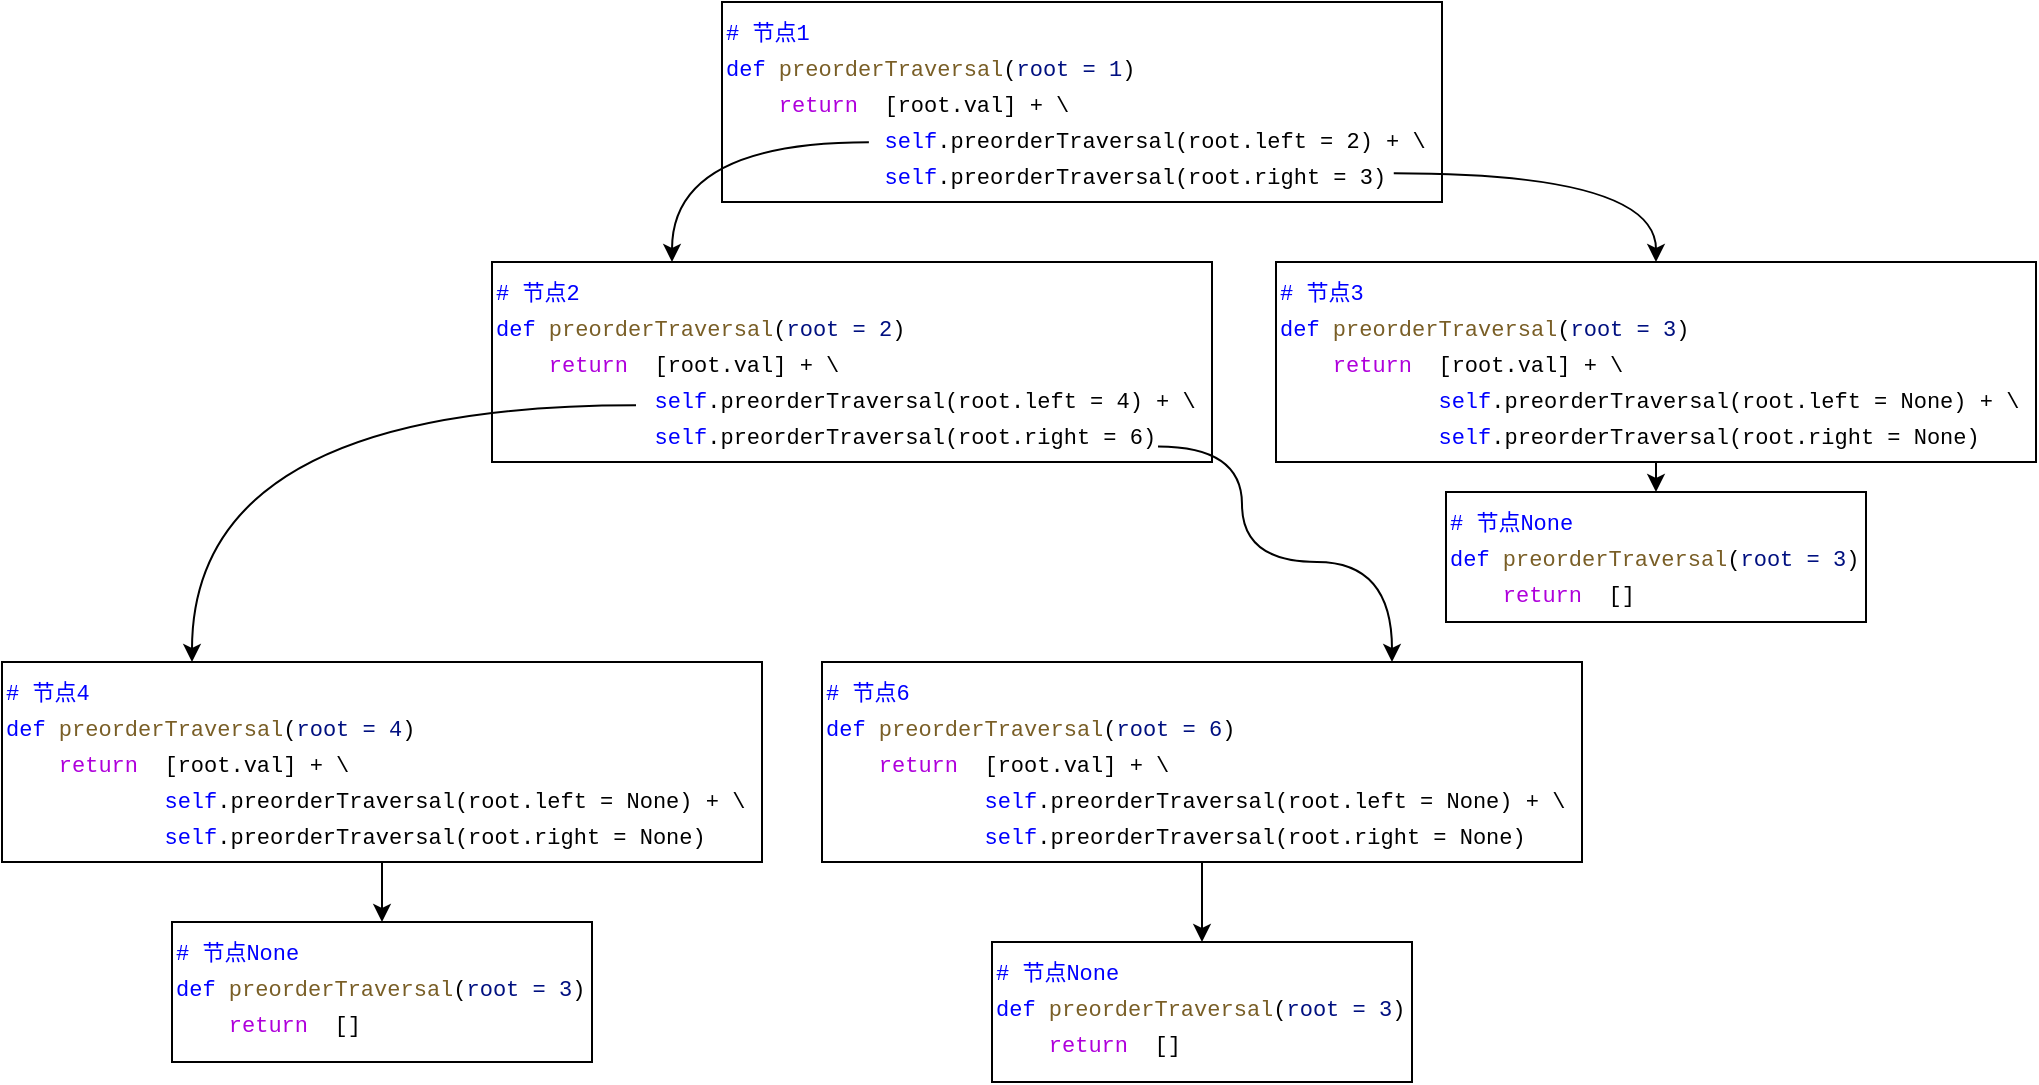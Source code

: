 <mxfile version="14.7.6" type="github" pages="2">
  <diagram id="CqXALl4XT2WkMqHkRKDP" name="前序遍历">
    <mxGraphModel dx="3539" dy="1270" grid="1" gridSize="10" guides="1" tooltips="1" connect="1" arrows="1" fold="1" page="1" pageScale="1" pageWidth="1169" pageHeight="827" math="0" shadow="0">
      <root>
        <mxCell id="0" />
        <mxCell id="1" parent="0" />
        <mxCell id="_nsNvRPeGPhdpC21-aW--12" value="&lt;div style=&quot;background-color: rgb(255 , 255 , 255) ; font-family: &amp;#34;consolas&amp;#34; , &amp;#34;courier new&amp;#34; , monospace ; font-weight: normal ; font-size: 11px ; line-height: 18px ; color: rgb(0 , 0 , 0)&quot;&gt;&lt;div style=&quot;font-size: 11px&quot;&gt;&lt;span style=&quot;color: rgb(0 , 0 , 255)&quot;&gt;# 节点1&lt;/span&gt;&lt;/div&gt;&lt;div style=&quot;font-size: 11px&quot;&gt;&lt;span style=&quot;color: rgb(0 , 0 , 255)&quot;&gt;def&lt;/span&gt;&amp;nbsp;&lt;span style=&quot;color: rgb(121 , 94 , 38)&quot;&gt;preorderTraversal&lt;/span&gt;(&lt;span style=&quot;color: rgb(0 , 16 , 128)&quot;&gt;root = 1&lt;/span&gt;)&lt;/div&gt;&lt;div style=&quot;font-size: 11px&quot;&gt;&lt;span style=&quot;color: rgb(0 , 0 , 0) ; font-size: 11px&quot;&gt;&amp;nbsp; &amp;nbsp;&amp;nbsp;&lt;/span&gt;&lt;span style=&quot;color: rgb(175 , 0 , 219) ; font-size: 11px&quot;&gt;return&lt;/span&gt;&lt;span style=&quot;color: rgb(0 , 0 , 0) ; font-size: 11px&quot;&gt;&amp;nbsp;&amp;nbsp;[root.val]&amp;nbsp;+&amp;nbsp;\&lt;/span&gt;&lt;/div&gt;&lt;div style=&quot;font-size: 11px&quot;&gt;&lt;span style=&quot;color: rgb(0 , 0 , 0) ; font-size: 11px&quot;&gt;&amp;nbsp; &amp;nbsp; &amp;nbsp; &amp;nbsp; &amp;nbsp; &amp;nbsp;&amp;nbsp;&lt;/span&gt;&lt;span style=&quot;color: rgb(0 , 0 , 255) ; font-size: 11px&quot;&gt;self&lt;/span&gt;&lt;span style=&quot;color: rgb(0 , 0 , 0) ; font-size: 11px&quot;&gt;.preorderTraversal(root.left = 2)&amp;nbsp;+&amp;nbsp;\&lt;/span&gt;&lt;/div&gt;&lt;div style=&quot;font-size: 11px&quot;&gt;&lt;span style=&quot;color: rgb(0 , 0 , 0) ; font-size: 11px&quot;&gt;&amp;nbsp; &amp;nbsp; &amp;nbsp; &amp;nbsp; &amp;nbsp; &amp;nbsp;&amp;nbsp;&lt;/span&gt;&lt;span style=&quot;color: rgb(0 , 0 , 255) ; font-size: 11px&quot;&gt;self&lt;/span&gt;&lt;span style=&quot;color: rgb(0 , 0 , 0) ; font-size: 11px&quot;&gt;.preorderTraversal(root.right = 3)&lt;/span&gt;&lt;/div&gt;&lt;/div&gt;" style="text;whiteSpace=wrap;html=1;strokeColor=#000000;" vertex="1" parent="1">
          <mxGeometry x="-733" y="120" width="360" height="100" as="geometry" />
        </mxCell>
        <mxCell id="_nsNvRPeGPhdpC21-aW--21" style="edgeStyle=orthogonalEdgeStyle;rounded=0;orthogonalLoop=1;jettySize=auto;html=1;exitX=0.25;exitY=0;exitDx=0;exitDy=0;entryX=0.204;entryY=0.701;entryDx=0;entryDy=0;entryPerimeter=0;curved=1;startArrow=classic;startFill=1;endArrow=none;endFill=0;" edge="1" parent="1" source="_nsNvRPeGPhdpC21-aW--14" target="_nsNvRPeGPhdpC21-aW--12">
          <mxGeometry relative="1" as="geometry">
            <Array as="points">
              <mxPoint x="-758" y="190" />
            </Array>
          </mxGeometry>
        </mxCell>
        <mxCell id="_nsNvRPeGPhdpC21-aW--14" value="&lt;div style=&quot;background-color: rgb(255 , 255 , 255) ; font-family: &amp;#34;consolas&amp;#34; , &amp;#34;courier new&amp;#34; , monospace ; font-weight: normal ; font-size: 11px ; line-height: 18px ; color: rgb(0 , 0 , 0)&quot;&gt;&lt;div style=&quot;font-size: 11px&quot;&gt;&lt;span style=&quot;color: rgb(0 , 0 , 255)&quot;&gt;# 节点2&lt;/span&gt;&lt;/div&gt;&lt;div style=&quot;font-size: 11px&quot;&gt;&lt;span style=&quot;color: rgb(0 , 0 , 255)&quot;&gt;def&lt;/span&gt;&amp;nbsp;&lt;span style=&quot;color: rgb(121 , 94 , 38)&quot;&gt;preorderTraversal&lt;/span&gt;(&lt;span style=&quot;color: rgb(0 , 16 , 128)&quot;&gt;root = 2&lt;/span&gt;)&lt;/div&gt;&lt;div style=&quot;font-size: 11px&quot;&gt;&lt;span style=&quot;color: rgb(0 , 0 , 0) ; font-size: 11px&quot;&gt;&amp;nbsp; &amp;nbsp;&amp;nbsp;&lt;/span&gt;&lt;span style=&quot;color: rgb(175 , 0 , 219) ; font-size: 11px&quot;&gt;return&lt;/span&gt;&lt;span style=&quot;color: rgb(0 , 0 , 0) ; font-size: 11px&quot;&gt;&amp;nbsp;&amp;nbsp;[root.val]&amp;nbsp;+&amp;nbsp;\&lt;/span&gt;&lt;/div&gt;&lt;div style=&quot;font-size: 11px&quot;&gt;&lt;span style=&quot;color: rgb(0 , 0 , 0) ; font-size: 11px&quot;&gt;&amp;nbsp; &amp;nbsp; &amp;nbsp; &amp;nbsp; &amp;nbsp; &amp;nbsp;&amp;nbsp;&lt;/span&gt;&lt;span style=&quot;color: rgb(0 , 0 , 255) ; font-size: 11px&quot;&gt;self&lt;/span&gt;&lt;span style=&quot;color: rgb(0 , 0 , 0) ; font-size: 11px&quot;&gt;.preorderTraversal(root.left = 4)&amp;nbsp;+&amp;nbsp;\&lt;/span&gt;&lt;/div&gt;&lt;div style=&quot;font-size: 11px&quot;&gt;&lt;span style=&quot;color: rgb(0 , 0 , 0) ; font-size: 11px&quot;&gt;&amp;nbsp; &amp;nbsp; &amp;nbsp; &amp;nbsp; &amp;nbsp; &amp;nbsp;&amp;nbsp;&lt;/span&gt;&lt;span style=&quot;color: rgb(0 , 0 , 255) ; font-size: 11px&quot;&gt;self&lt;/span&gt;&lt;span style=&quot;color: rgb(0 , 0 , 0) ; font-size: 11px&quot;&gt;.preorderTraversal(root.right = 6)&lt;/span&gt;&lt;/div&gt;&lt;/div&gt;" style="text;whiteSpace=wrap;html=1;fillColor=#ffffff;strokeColor=#000000;" vertex="1" parent="1">
          <mxGeometry x="-848" y="250" width="360" height="100" as="geometry" />
        </mxCell>
        <mxCell id="_nsNvRPeGPhdpC21-aW--22" style="edgeStyle=orthogonalEdgeStyle;curved=1;rounded=0;orthogonalLoop=1;jettySize=auto;html=1;exitX=0.5;exitY=0;exitDx=0;exitDy=0;entryX=0.933;entryY=0.856;entryDx=0;entryDy=0;entryPerimeter=0;startArrow=classic;startFill=1;endArrow=none;endFill=0;" edge="1" parent="1" source="_nsNvRPeGPhdpC21-aW--15" target="_nsNvRPeGPhdpC21-aW--12">
          <mxGeometry relative="1" as="geometry">
            <Array as="points">
              <mxPoint x="-266" y="206" />
            </Array>
          </mxGeometry>
        </mxCell>
        <mxCell id="_nsNvRPeGPhdpC21-aW--15" value="&lt;div style=&quot;background-color: rgb(255 , 255 , 255) ; font-family: &amp;#34;consolas&amp;#34; , &amp;#34;courier new&amp;#34; , monospace ; font-weight: normal ; font-size: 11px ; line-height: 18px ; color: rgb(0 , 0 , 0)&quot;&gt;&lt;div style=&quot;font-size: 11px&quot;&gt;&lt;span style=&quot;color: rgb(0 , 0 , 255)&quot;&gt;# 节点3&lt;/span&gt;&lt;/div&gt;&lt;div style=&quot;font-size: 11px&quot;&gt;&lt;span style=&quot;color: rgb(0 , 0 , 255)&quot;&gt;def&lt;/span&gt;&amp;nbsp;&lt;span style=&quot;color: rgb(121 , 94 , 38)&quot;&gt;preorderTraversal&lt;/span&gt;(&lt;span style=&quot;color: rgb(0 , 16 , 128)&quot;&gt;root = 3&lt;/span&gt;)&lt;/div&gt;&lt;div style=&quot;font-size: 11px&quot;&gt;&lt;span style=&quot;color: rgb(0 , 0 , 0) ; font-size: 11px&quot;&gt;&amp;nbsp; &amp;nbsp;&amp;nbsp;&lt;/span&gt;&lt;span style=&quot;color: rgb(175 , 0 , 219) ; font-size: 11px&quot;&gt;return&lt;/span&gt;&lt;span style=&quot;color: rgb(0 , 0 , 0) ; font-size: 11px&quot;&gt;&amp;nbsp;&amp;nbsp;[root.val]&amp;nbsp;+&amp;nbsp;\&lt;/span&gt;&lt;/div&gt;&lt;div style=&quot;font-size: 11px&quot;&gt;&lt;span style=&quot;color: rgb(0 , 0 , 0) ; font-size: 11px&quot;&gt;&amp;nbsp; &amp;nbsp; &amp;nbsp; &amp;nbsp; &amp;nbsp; &amp;nbsp;&amp;nbsp;&lt;/span&gt;&lt;span style=&quot;color: rgb(0 , 0 , 255) ; font-size: 11px&quot;&gt;self&lt;/span&gt;&lt;span style=&quot;color: rgb(0 , 0 , 0) ; font-size: 11px&quot;&gt;.preorderTraversal(root.left = None)&amp;nbsp;+&amp;nbsp;\&lt;/span&gt;&lt;/div&gt;&lt;div style=&quot;font-size: 11px&quot;&gt;&lt;span style=&quot;color: rgb(0 , 0 , 0) ; font-size: 11px&quot;&gt;&amp;nbsp; &amp;nbsp; &amp;nbsp; &amp;nbsp; &amp;nbsp; &amp;nbsp;&amp;nbsp;&lt;/span&gt;&lt;span style=&quot;color: rgb(0 , 0 , 255) ; font-size: 11px&quot;&gt;self&lt;/span&gt;&lt;span style=&quot;color: rgb(0 , 0 , 0) ; font-size: 11px&quot;&gt;.preorderTraversal(root.right = None)&lt;/span&gt;&lt;/div&gt;&lt;/div&gt;" style="text;whiteSpace=wrap;html=1;strokeColor=#000000;" vertex="1" parent="1">
          <mxGeometry x="-456" y="250" width="380" height="100" as="geometry" />
        </mxCell>
        <mxCell id="_nsNvRPeGPhdpC21-aW--23" style="edgeStyle=orthogonalEdgeStyle;curved=1;rounded=0;orthogonalLoop=1;jettySize=auto;html=1;exitX=0.5;exitY=0;exitDx=0;exitDy=0;entryX=0.5;entryY=1;entryDx=0;entryDy=0;startArrow=classic;startFill=1;endArrow=none;endFill=0;" edge="1" parent="1" source="_nsNvRPeGPhdpC21-aW--16" target="_nsNvRPeGPhdpC21-aW--15">
          <mxGeometry relative="1" as="geometry" />
        </mxCell>
        <mxCell id="_nsNvRPeGPhdpC21-aW--16" value="&lt;div style=&quot;background-color: rgb(255 , 255 , 255) ; font-family: &amp;#34;consolas&amp;#34; , &amp;#34;courier new&amp;#34; , monospace ; font-weight: normal ; font-size: 11px ; line-height: 18px ; color: rgb(0 , 0 , 0)&quot;&gt;&lt;div style=&quot;font-size: 11px&quot;&gt;&lt;span style=&quot;color: rgb(0 , 0 , 255)&quot;&gt;# 节点None&lt;/span&gt;&lt;/div&gt;&lt;div style=&quot;font-size: 11px&quot;&gt;&lt;span style=&quot;color: rgb(0 , 0 , 255)&quot;&gt;def&lt;/span&gt;&amp;nbsp;&lt;span style=&quot;color: rgb(121 , 94 , 38)&quot;&gt;preorderTraversal&lt;/span&gt;(&lt;span style=&quot;color: rgb(0 , 16 , 128)&quot;&gt;root = 3&lt;/span&gt;)&lt;/div&gt;&lt;div style=&quot;font-size: 11px&quot;&gt;&lt;span style=&quot;color: rgb(0 , 0 , 0) ; font-size: 11px&quot;&gt;&amp;nbsp; &amp;nbsp;&amp;nbsp;&lt;/span&gt;&lt;span style=&quot;color: rgb(175 , 0 , 219) ; font-size: 11px&quot;&gt;return&lt;/span&gt;&lt;span style=&quot;color: rgb(0 , 0 , 0) ; font-size: 11px&quot;&gt;&amp;nbsp;&amp;nbsp;[]&amp;nbsp;&lt;/span&gt;&lt;/div&gt;&lt;/div&gt;" style="text;whiteSpace=wrap;html=1;strokeColor=#000000;" vertex="1" parent="1">
          <mxGeometry x="-371" y="365" width="210" height="65" as="geometry" />
        </mxCell>
        <mxCell id="_nsNvRPeGPhdpC21-aW--26" style="edgeStyle=orthogonalEdgeStyle;curved=1;rounded=0;orthogonalLoop=1;jettySize=auto;html=1;exitX=0.25;exitY=0;exitDx=0;exitDy=0;entryX=0.2;entryY=0.716;entryDx=0;entryDy=0;entryPerimeter=0;startArrow=classic;startFill=1;endArrow=none;endFill=0;" edge="1" parent="1" source="_nsNvRPeGPhdpC21-aW--17" target="_nsNvRPeGPhdpC21-aW--14">
          <mxGeometry relative="1" as="geometry">
            <Array as="points">
              <mxPoint x="-998" y="322" />
            </Array>
          </mxGeometry>
        </mxCell>
        <mxCell id="_nsNvRPeGPhdpC21-aW--17" value="&lt;div style=&quot;background-color: rgb(255 , 255 , 255) ; font-family: &amp;#34;consolas&amp;#34; , &amp;#34;courier new&amp;#34; , monospace ; font-weight: normal ; font-size: 11px ; line-height: 18px ; color: rgb(0 , 0 , 0)&quot;&gt;&lt;div style=&quot;font-size: 11px&quot;&gt;&lt;span style=&quot;color: rgb(0 , 0 , 255)&quot;&gt;# 节点4&lt;/span&gt;&lt;/div&gt;&lt;div style=&quot;font-size: 11px&quot;&gt;&lt;span style=&quot;color: rgb(0 , 0 , 255)&quot;&gt;def&lt;/span&gt;&amp;nbsp;&lt;span style=&quot;color: rgb(121 , 94 , 38)&quot;&gt;preorderTraversal&lt;/span&gt;(&lt;span style=&quot;color: rgb(0 , 16 , 128)&quot;&gt;root = 4&lt;/span&gt;)&lt;/div&gt;&lt;div style=&quot;font-size: 11px&quot;&gt;&lt;span style=&quot;color: rgb(0 , 0 , 0) ; font-size: 11px&quot;&gt;&amp;nbsp; &amp;nbsp;&amp;nbsp;&lt;/span&gt;&lt;span style=&quot;color: rgb(175 , 0 , 219) ; font-size: 11px&quot;&gt;return&lt;/span&gt;&lt;span style=&quot;color: rgb(0 , 0 , 0) ; font-size: 11px&quot;&gt;&amp;nbsp;&amp;nbsp;[root.val]&amp;nbsp;+&amp;nbsp;\&lt;/span&gt;&lt;/div&gt;&lt;div style=&quot;font-size: 11px&quot;&gt;&lt;span style=&quot;color: rgb(0 , 0 , 0) ; font-size: 11px&quot;&gt;&amp;nbsp; &amp;nbsp; &amp;nbsp; &amp;nbsp; &amp;nbsp; &amp;nbsp;&amp;nbsp;&lt;/span&gt;&lt;span style=&quot;color: rgb(0 , 0 , 255) ; font-size: 11px&quot;&gt;self&lt;/span&gt;&lt;span style=&quot;color: rgb(0 , 0 , 0) ; font-size: 11px&quot;&gt;.preorderTraversal(root.left = None)&amp;nbsp;+&amp;nbsp;\&lt;/span&gt;&lt;/div&gt;&lt;div style=&quot;font-size: 11px&quot;&gt;&lt;span style=&quot;color: rgb(0 , 0 , 0) ; font-size: 11px&quot;&gt;&amp;nbsp; &amp;nbsp; &amp;nbsp; &amp;nbsp; &amp;nbsp; &amp;nbsp;&amp;nbsp;&lt;/span&gt;&lt;span style=&quot;color: rgb(0 , 0 , 255) ; font-size: 11px&quot;&gt;self&lt;/span&gt;&lt;span style=&quot;color: rgb(0 , 0 , 0) ; font-size: 11px&quot;&gt;.preorderTraversal(root.right = None)&lt;/span&gt;&lt;/div&gt;&lt;/div&gt;" style="text;whiteSpace=wrap;html=1;fillColor=#ffffff;strokeColor=#000000;" vertex="1" parent="1">
          <mxGeometry x="-1093" y="450" width="380" height="100" as="geometry" />
        </mxCell>
        <mxCell id="_nsNvRPeGPhdpC21-aW--27" style="edgeStyle=orthogonalEdgeStyle;curved=1;rounded=0;orthogonalLoop=1;jettySize=auto;html=1;exitX=0.75;exitY=0;exitDx=0;exitDy=0;entryX=0.925;entryY=0.923;entryDx=0;entryDy=0;entryPerimeter=0;startArrow=classic;startFill=1;endArrow=none;endFill=0;" edge="1" parent="1" source="_nsNvRPeGPhdpC21-aW--18" target="_nsNvRPeGPhdpC21-aW--14">
          <mxGeometry relative="1" as="geometry">
            <Array as="points">
              <mxPoint x="-398" y="400" />
              <mxPoint x="-473" y="400" />
              <mxPoint x="-473" y="342" />
            </Array>
          </mxGeometry>
        </mxCell>
        <mxCell id="_nsNvRPeGPhdpC21-aW--18" value="&lt;div style=&quot;background-color: rgb(255 , 255 , 255) ; font-family: &amp;#34;consolas&amp;#34; , &amp;#34;courier new&amp;#34; , monospace ; font-weight: normal ; font-size: 11px ; line-height: 18px ; color: rgb(0 , 0 , 0)&quot;&gt;&lt;div style=&quot;font-size: 11px&quot;&gt;&lt;span style=&quot;color: rgb(0 , 0 , 255)&quot;&gt;# 节点6&lt;/span&gt;&lt;/div&gt;&lt;div style=&quot;font-size: 11px&quot;&gt;&lt;span style=&quot;color: rgb(0 , 0 , 255)&quot;&gt;def&lt;/span&gt;&amp;nbsp;&lt;span style=&quot;color: rgb(121 , 94 , 38)&quot;&gt;preorderTraversal&lt;/span&gt;(&lt;span style=&quot;color: rgb(0 , 16 , 128)&quot;&gt;root = 6&lt;/span&gt;)&lt;/div&gt;&lt;div style=&quot;font-size: 11px&quot;&gt;&lt;span style=&quot;color: rgb(0 , 0 , 0) ; font-size: 11px&quot;&gt;&amp;nbsp; &amp;nbsp;&amp;nbsp;&lt;/span&gt;&lt;span style=&quot;color: rgb(175 , 0 , 219) ; font-size: 11px&quot;&gt;return&lt;/span&gt;&lt;span style=&quot;color: rgb(0 , 0 , 0) ; font-size: 11px&quot;&gt;&amp;nbsp;&amp;nbsp;[root.val]&amp;nbsp;+&amp;nbsp;\&lt;/span&gt;&lt;/div&gt;&lt;div style=&quot;font-size: 11px&quot;&gt;&lt;span style=&quot;color: rgb(0 , 0 , 0) ; font-size: 11px&quot;&gt;&amp;nbsp; &amp;nbsp; &amp;nbsp; &amp;nbsp; &amp;nbsp; &amp;nbsp;&amp;nbsp;&lt;/span&gt;&lt;span style=&quot;color: rgb(0 , 0 , 255) ; font-size: 11px&quot;&gt;self&lt;/span&gt;&lt;span style=&quot;color: rgb(0 , 0 , 0) ; font-size: 11px&quot;&gt;.preorderTraversal(root.left = None)&amp;nbsp;+&amp;nbsp;\&lt;/span&gt;&lt;/div&gt;&lt;div style=&quot;font-size: 11px&quot;&gt;&lt;span style=&quot;color: rgb(0 , 0 , 0) ; font-size: 11px&quot;&gt;&amp;nbsp; &amp;nbsp; &amp;nbsp; &amp;nbsp; &amp;nbsp; &amp;nbsp;&amp;nbsp;&lt;/span&gt;&lt;span style=&quot;color: rgb(0 , 0 , 255) ; font-size: 11px&quot;&gt;self&lt;/span&gt;&lt;span style=&quot;color: rgb(0 , 0 , 0) ; font-size: 11px&quot;&gt;.preorderTraversal(root.right = None)&lt;/span&gt;&lt;/div&gt;&lt;/div&gt;" style="text;whiteSpace=wrap;html=1;fillColor=#ffffff;strokeColor=#000000;" vertex="1" parent="1">
          <mxGeometry x="-683" y="450" width="380" height="100" as="geometry" />
        </mxCell>
        <mxCell id="_nsNvRPeGPhdpC21-aW--24" style="edgeStyle=orthogonalEdgeStyle;curved=1;rounded=0;orthogonalLoop=1;jettySize=auto;html=1;exitX=0.5;exitY=0;exitDx=0;exitDy=0;entryX=0.5;entryY=1;entryDx=0;entryDy=0;startArrow=classic;startFill=1;endArrow=none;endFill=0;" edge="1" parent="1" source="_nsNvRPeGPhdpC21-aW--19" target="_nsNvRPeGPhdpC21-aW--18">
          <mxGeometry relative="1" as="geometry" />
        </mxCell>
        <mxCell id="_nsNvRPeGPhdpC21-aW--19" value="&lt;div style=&quot;background-color: rgb(255 , 255 , 255) ; font-family: &amp;#34;consolas&amp;#34; , &amp;#34;courier new&amp;#34; , monospace ; font-weight: normal ; font-size: 11px ; line-height: 18px ; color: rgb(0 , 0 , 0)&quot;&gt;&lt;div style=&quot;font-size: 11px&quot;&gt;&lt;span style=&quot;color: rgb(0 , 0 , 255)&quot;&gt;# 节点None&lt;/span&gt;&lt;/div&gt;&lt;div style=&quot;font-size: 11px&quot;&gt;&lt;span style=&quot;color: rgb(0 , 0 , 255)&quot;&gt;def&lt;/span&gt;&amp;nbsp;&lt;span style=&quot;color: rgb(121 , 94 , 38)&quot;&gt;preorderTraversal&lt;/span&gt;(&lt;span style=&quot;color: rgb(0 , 16 , 128)&quot;&gt;root = 3&lt;/span&gt;)&lt;/div&gt;&lt;div style=&quot;font-size: 11px&quot;&gt;&lt;span style=&quot;color: rgb(0 , 0 , 0) ; font-size: 11px&quot;&gt;&amp;nbsp; &amp;nbsp;&amp;nbsp;&lt;/span&gt;&lt;span style=&quot;color: rgb(175 , 0 , 219) ; font-size: 11px&quot;&gt;return&lt;/span&gt;&lt;span style=&quot;color: rgb(0 , 0 , 0) ; font-size: 11px&quot;&gt;&amp;nbsp;&amp;nbsp;[]&amp;nbsp;&lt;/span&gt;&lt;/div&gt;&lt;/div&gt;" style="text;whiteSpace=wrap;html=1;strokeColor=#000000;" vertex="1" parent="1">
          <mxGeometry x="-598" y="590" width="210" height="70" as="geometry" />
        </mxCell>
        <mxCell id="_nsNvRPeGPhdpC21-aW--25" style="edgeStyle=orthogonalEdgeStyle;curved=1;rounded=0;orthogonalLoop=1;jettySize=auto;html=1;exitX=0.5;exitY=0;exitDx=0;exitDy=0;entryX=0.5;entryY=1;entryDx=0;entryDy=0;startArrow=classic;startFill=1;endArrow=none;endFill=0;" edge="1" parent="1" source="_nsNvRPeGPhdpC21-aW--20" target="_nsNvRPeGPhdpC21-aW--17">
          <mxGeometry relative="1" as="geometry" />
        </mxCell>
        <mxCell id="_nsNvRPeGPhdpC21-aW--20" value="&lt;div style=&quot;background-color: rgb(255 , 255 , 255) ; font-family: &amp;#34;consolas&amp;#34; , &amp;#34;courier new&amp;#34; , monospace ; font-weight: normal ; font-size: 11px ; line-height: 18px ; color: rgb(0 , 0 , 0)&quot;&gt;&lt;div style=&quot;font-size: 11px&quot;&gt;&lt;span style=&quot;color: rgb(0 , 0 , 255)&quot;&gt;# 节点None&lt;/span&gt;&lt;/div&gt;&lt;div style=&quot;font-size: 11px&quot;&gt;&lt;span style=&quot;color: rgb(0 , 0 , 255)&quot;&gt;def&lt;/span&gt;&amp;nbsp;&lt;span style=&quot;color: rgb(121 , 94 , 38)&quot;&gt;preorderTraversal&lt;/span&gt;(&lt;span style=&quot;color: rgb(0 , 16 , 128)&quot;&gt;root = 3&lt;/span&gt;)&lt;/div&gt;&lt;div style=&quot;font-size: 11px&quot;&gt;&lt;span style=&quot;color: rgb(0 , 0 , 0) ; font-size: 11px&quot;&gt;&amp;nbsp; &amp;nbsp;&amp;nbsp;&lt;/span&gt;&lt;span style=&quot;color: rgb(175 , 0 , 219) ; font-size: 11px&quot;&gt;return&lt;/span&gt;&lt;span style=&quot;color: rgb(0 , 0 , 0) ; font-size: 11px&quot;&gt;&amp;nbsp;&amp;nbsp;[]&amp;nbsp;&lt;/span&gt;&lt;/div&gt;&lt;/div&gt;" style="text;whiteSpace=wrap;html=1;strokeColor=#000000;" vertex="1" parent="1">
          <mxGeometry x="-1008" y="580" width="210" height="70" as="geometry" />
        </mxCell>
      </root>
    </mxGraphModel>
  </diagram>
  <diagram id="4bAvqBDUp8ag9QyJnswI" name="第 2 页">
    <mxGraphModel dx="1422" dy="762" grid="1" gridSize="10" guides="1" tooltips="1" connect="1" arrows="1" fold="1" page="1" pageScale="1" pageWidth="827" pageHeight="583" math="0" shadow="0">
      <root>
        <mxCell id="bXD3zzIToaZXQtOxM7Jp-0" />
        <mxCell id="bXD3zzIToaZXQtOxM7Jp-1" parent="bXD3zzIToaZXQtOxM7Jp-0" />
        <mxCell id="fEdp_O807f-Rq1JhpH3r-0" style="rounded=0;orthogonalLoop=1;jettySize=auto;html=1;exitX=0;exitY=1;exitDx=0;exitDy=0;entryX=0.5;entryY=0;entryDx=0;entryDy=0;fillColor=#dae8fc;strokeColor=#6c8ebf;" edge="1" parent="bXD3zzIToaZXQtOxM7Jp-1" source="fEdp_O807f-Rq1JhpH3r-2" target="fEdp_O807f-Rq1JhpH3r-3">
          <mxGeometry relative="1" as="geometry" />
        </mxCell>
        <mxCell id="fEdp_O807f-Rq1JhpH3r-1" style="edgeStyle=none;rounded=0;orthogonalLoop=1;jettySize=auto;html=1;exitX=1;exitY=1;exitDx=0;exitDy=0;entryX=0.5;entryY=0;entryDx=0;entryDy=0;fillColor=#dae8fc;strokeColor=#6c8ebf;" edge="1" parent="bXD3zzIToaZXQtOxM7Jp-1" source="fEdp_O807f-Rq1JhpH3r-2" target="fEdp_O807f-Rq1JhpH3r-4">
          <mxGeometry relative="1" as="geometry" />
        </mxCell>
        <mxCell id="fEdp_O807f-Rq1JhpH3r-2" value="2" style="ellipse;whiteSpace=wrap;html=1;aspect=fixed;fillColor=#dae8fc;strokeColor=#6c8ebf;" vertex="1" parent="bXD3zzIToaZXQtOxM7Jp-1">
          <mxGeometry x="149" y="190" width="30" height="30" as="geometry" />
        </mxCell>
        <mxCell id="fEdp_O807f-Rq1JhpH3r-3" value="4" style="ellipse;whiteSpace=wrap;html=1;aspect=fixed;fillColor=#dae8fc;strokeColor=#6c8ebf;" vertex="1" parent="bXD3zzIToaZXQtOxM7Jp-1">
          <mxGeometry x="119" y="240" width="30" height="30" as="geometry" />
        </mxCell>
        <mxCell id="fEdp_O807f-Rq1JhpH3r-4" value="6" style="ellipse;whiteSpace=wrap;html=1;aspect=fixed;fillColor=#dae8fc;strokeColor=#6c8ebf;" vertex="1" parent="bXD3zzIToaZXQtOxM7Jp-1">
          <mxGeometry x="179" y="240" width="30" height="30" as="geometry" />
        </mxCell>
        <mxCell id="fEdp_O807f-Rq1JhpH3r-5" style="edgeStyle=none;rounded=0;orthogonalLoop=1;jettySize=auto;html=1;exitX=0;exitY=1;exitDx=0;exitDy=0;entryX=0.5;entryY=0;entryDx=0;entryDy=0;fillColor=#dae8fc;strokeColor=#6c8ebf;" edge="1" parent="bXD3zzIToaZXQtOxM7Jp-1" source="fEdp_O807f-Rq1JhpH3r-7" target="fEdp_O807f-Rq1JhpH3r-2">
          <mxGeometry relative="1" as="geometry" />
        </mxCell>
        <mxCell id="fEdp_O807f-Rq1JhpH3r-6" style="edgeStyle=none;rounded=0;orthogonalLoop=1;jettySize=auto;html=1;exitX=1;exitY=1;exitDx=0;exitDy=0;entryX=0.5;entryY=0;entryDx=0;entryDy=0;fillColor=#dae8fc;strokeColor=#6c8ebf;" edge="1" parent="bXD3zzIToaZXQtOxM7Jp-1" source="fEdp_O807f-Rq1JhpH3r-7" target="fEdp_O807f-Rq1JhpH3r-8">
          <mxGeometry relative="1" as="geometry" />
        </mxCell>
        <mxCell id="fEdp_O807f-Rq1JhpH3r-7" value="1" style="ellipse;whiteSpace=wrap;html=1;aspect=fixed;fillColor=#dae8fc;strokeColor=#6c8ebf;" vertex="1" parent="bXD3zzIToaZXQtOxM7Jp-1">
          <mxGeometry x="189" y="140" width="30" height="30" as="geometry" />
        </mxCell>
        <mxCell id="fEdp_O807f-Rq1JhpH3r-8" value="3" style="ellipse;whiteSpace=wrap;html=1;aspect=fixed;fillColor=#dae8fc;strokeColor=#6c8ebf;" vertex="1" parent="bXD3zzIToaZXQtOxM7Jp-1">
          <mxGeometry x="229" y="190" width="30" height="30" as="geometry" />
        </mxCell>
        <mxCell id="fEdp_O807f-Rq1JhpH3r-9" value="&lt;div style=&quot;background-color: rgb(255 , 255 , 255) ; font-family: &amp;#34;consolas&amp;#34; , &amp;#34;courier new&amp;#34; , monospace ; font-weight: normal ; font-size: 11px ; line-height: 18px ; color: rgb(0 , 0 , 0)&quot;&gt;&lt;div style=&quot;font-size: 11px&quot;&gt;&lt;span style=&quot;color: rgb(0 , 0 , 255)&quot;&gt;def&lt;/span&gt;&amp;nbsp;&lt;span style=&quot;color: rgb(121 , 94 , 38)&quot;&gt;preorderTraversal&lt;/span&gt;(self,&amp;nbsp;&lt;span style=&quot;color: rgb(0 , 16 , 128)&quot;&gt;root&lt;/span&gt;:&amp;nbsp;TreeNode)&amp;nbsp;-&amp;gt;&amp;nbsp;List[&lt;span style=&quot;color: rgb(38 , 127 , 153)&quot;&gt;int&lt;/span&gt;]:&lt;br&gt;&lt;/div&gt;&lt;div style=&quot;font-size: 11px&quot;&gt;&lt;span style=&quot;color: rgb(0 , 0 , 0) ; font-size: 11px&quot;&gt;&amp;nbsp; &amp;nbsp;&amp;nbsp;&lt;/span&gt;&lt;span style=&quot;color: rgb(175 , 0 , 219) ; font-size: 11px&quot;&gt;if&lt;/span&gt;&lt;span style=&quot;color: rgb(0 , 0 , 0) ; font-size: 11px&quot;&gt;&amp;nbsp;root&amp;nbsp;&lt;/span&gt;&lt;span style=&quot;color: rgb(0 , 0 , 255) ; font-size: 11px&quot;&gt;is&lt;/span&gt;&lt;span style=&quot;color: rgb(0 , 0 , 0) ; font-size: 11px&quot;&gt;&amp;nbsp;&lt;/span&gt;&lt;span style=&quot;color: rgb(0 , 0 , 255) ; font-size: 11px&quot;&gt;None&lt;/span&gt;&lt;span style=&quot;color: rgb(0 , 0 , 0) ; font-size: 11px&quot;&gt;:&lt;/span&gt;&lt;/div&gt;&lt;div style=&quot;font-size: 11px&quot;&gt;&lt;span style=&quot;color: rgb(0 , 0 , 0) ; font-size: 11px&quot;&gt;&amp;nbsp; &amp;nbsp; &amp;nbsp; &amp;nbsp;&amp;nbsp;&lt;/span&gt;&lt;span style=&quot;color: rgb(175 , 0 , 219) ; font-size: 11px&quot;&gt;return&lt;/span&gt;&lt;span style=&quot;color: rgb(0 , 0 , 0) ; font-size: 11px&quot;&gt;&amp;nbsp;[]&lt;/span&gt;&lt;/div&gt;&lt;div style=&quot;font-size: 11px&quot;&gt;&lt;span style=&quot;color: rgb(0 , 0 , 0) ; font-size: 11px&quot;&gt;&amp;nbsp; &amp;nbsp;&amp;nbsp;&lt;/span&gt;&lt;span style=&quot;color: rgb(175 , 0 , 219) ; font-size: 11px&quot;&gt;return&lt;/span&gt;&lt;span style=&quot;color: rgb(0 , 0 , 0) ; font-size: 11px&quot;&gt;&amp;nbsp;&amp;nbsp;[root.val]&amp;nbsp;+&amp;nbsp;\&lt;/span&gt;&lt;/div&gt;&lt;div style=&quot;font-size: 11px&quot;&gt;&lt;span style=&quot;color: rgb(0 , 0 , 0) ; font-size: 11px&quot;&gt;&amp;nbsp; &amp;nbsp; &amp;nbsp; &amp;nbsp; &amp;nbsp; &amp;nbsp;&amp;nbsp;&lt;/span&gt;&lt;span style=&quot;color: rgb(0 , 0 , 255) ; font-size: 11px&quot;&gt;self&lt;/span&gt;&lt;span style=&quot;color: rgb(0 , 0 , 0) ; font-size: 11px&quot;&gt;.preorderTraversal(root.left)&amp;nbsp;+&amp;nbsp;\&lt;/span&gt;&lt;/div&gt;&lt;div style=&quot;font-size: 11px&quot;&gt;&lt;span style=&quot;color: rgb(0 , 0 , 0) ; font-size: 11px&quot;&gt;&amp;nbsp; &amp;nbsp; &amp;nbsp; &amp;nbsp; &amp;nbsp; &amp;nbsp;&amp;nbsp;&lt;/span&gt;&lt;span style=&quot;color: rgb(0 , 0 , 255) ; font-size: 11px&quot;&gt;self&lt;/span&gt;&lt;span style=&quot;color: rgb(0 , 0 , 0) ; font-size: 11px&quot;&gt;.preorderTraversal(root.right)&lt;/span&gt;&lt;/div&gt;&lt;/div&gt;" style="text;whiteSpace=wrap;html=1;" vertex="1" parent="bXD3zzIToaZXQtOxM7Jp-1">
          <mxGeometry x="299" y="145" width="410" height="120" as="geometry" />
        </mxCell>
      </root>
    </mxGraphModel>
  </diagram>
</mxfile>
